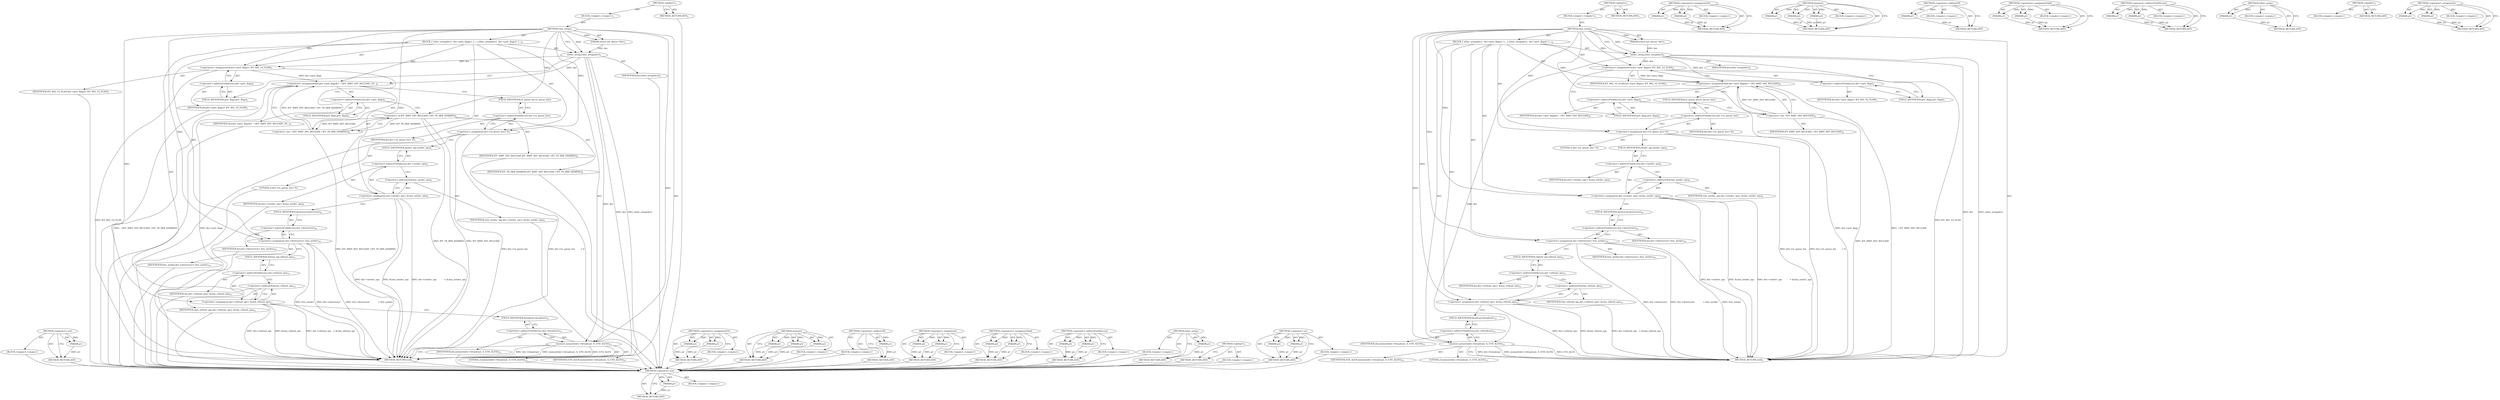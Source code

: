 digraph "&lt;operator&gt;.or" {
vulnerable_90 [label=<(METHOD,&lt;operator&gt;.not)>];
vulnerable_91 [label=<(PARAM,p1)>];
vulnerable_92 [label=<(BLOCK,&lt;empty&gt;,&lt;empty&gt;)>];
vulnerable_93 [label=<(METHOD_RETURN,ANY)>];
vulnerable_6 [label=<(METHOD,&lt;global&gt;)<SUB>1</SUB>>];
vulnerable_7 [label=<(BLOCK,&lt;empty&gt;,&lt;empty&gt;)<SUB>1</SUB>>];
vulnerable_8 [label=<(METHOD,vlan_setup)<SUB>1</SUB>>];
vulnerable_9 [label=<(PARAM,struct net_device *dev)<SUB>1</SUB>>];
vulnerable_10 [label=<(BLOCK,{
 	ether_setup(dev);
 
 	dev-&gt;priv_flags		|= I...,{
 	ether_setup(dev);
 
 	dev-&gt;priv_flags		|= I...)<SUB>2</SUB>>];
vulnerable_11 [label=<(ether_setup,ether_setup(dev))<SUB>3</SUB>>];
vulnerable_12 [label=<(IDENTIFIER,dev,ether_setup(dev))<SUB>3</SUB>>];
vulnerable_13 [label=<(&lt;operators&gt;.assignmentOr,dev-&gt;priv_flags		|= IFF_802_1Q_VLAN)<SUB>5</SUB>>];
vulnerable_14 [label=<(&lt;operator&gt;.indirectFieldAccess,dev-&gt;priv_flags)<SUB>5</SUB>>];
vulnerable_15 [label=<(IDENTIFIER,dev,dev-&gt;priv_flags		|= IFF_802_1Q_VLAN)<SUB>5</SUB>>];
vulnerable_16 [label=<(FIELD_IDENTIFIER,priv_flags,priv_flags)<SUB>5</SUB>>];
vulnerable_17 [label=<(IDENTIFIER,IFF_802_1Q_VLAN,dev-&gt;priv_flags		|= IFF_802_1Q_VLAN)<SUB>5</SUB>>];
vulnerable_18 [label=<(&lt;operators&gt;.assignmentAnd,dev-&gt;priv_flags		&amp;= ~IFF_XMIT_DST_RELEASE)<SUB>6</SUB>>];
vulnerable_19 [label=<(&lt;operator&gt;.indirectFieldAccess,dev-&gt;priv_flags)<SUB>6</SUB>>];
vulnerable_20 [label=<(IDENTIFIER,dev,dev-&gt;priv_flags		&amp;= ~IFF_XMIT_DST_RELEASE)<SUB>6</SUB>>];
vulnerable_21 [label=<(FIELD_IDENTIFIER,priv_flags,priv_flags)<SUB>6</SUB>>];
vulnerable_22 [label=<(&lt;operator&gt;.not,~IFF_XMIT_DST_RELEASE)<SUB>6</SUB>>];
vulnerable_23 [label=<(IDENTIFIER,IFF_XMIT_DST_RELEASE,~IFF_XMIT_DST_RELEASE)<SUB>6</SUB>>];
vulnerable_24 [label=<(&lt;operator&gt;.assignment,dev-&gt;tx_queue_len	= 0)<SUB>7</SUB>>];
vulnerable_25 [label=<(&lt;operator&gt;.indirectFieldAccess,dev-&gt;tx_queue_len)<SUB>7</SUB>>];
vulnerable_26 [label=<(IDENTIFIER,dev,dev-&gt;tx_queue_len	= 0)<SUB>7</SUB>>];
vulnerable_27 [label=<(FIELD_IDENTIFIER,tx_queue_len,tx_queue_len)<SUB>7</SUB>>];
vulnerable_28 [label=<(LITERAL,0,dev-&gt;tx_queue_len	= 0)<SUB>7</SUB>>];
vulnerable_29 [label=<(&lt;operator&gt;.assignment,dev-&gt;netdev_ops		= &amp;vlan_netdev_ops)<SUB>9</SUB>>];
vulnerable_30 [label=<(&lt;operator&gt;.indirectFieldAccess,dev-&gt;netdev_ops)<SUB>9</SUB>>];
vulnerable_31 [label=<(IDENTIFIER,dev,dev-&gt;netdev_ops		= &amp;vlan_netdev_ops)<SUB>9</SUB>>];
vulnerable_32 [label=<(FIELD_IDENTIFIER,netdev_ops,netdev_ops)<SUB>9</SUB>>];
vulnerable_33 [label=<(&lt;operator&gt;.addressOf,&amp;vlan_netdev_ops)<SUB>9</SUB>>];
vulnerable_34 [label=<(IDENTIFIER,vlan_netdev_ops,dev-&gt;netdev_ops		= &amp;vlan_netdev_ops)<SUB>9</SUB>>];
vulnerable_35 [label=<(&lt;operator&gt;.assignment,dev-&gt;destructor		= free_netdev)<SUB>10</SUB>>];
vulnerable_36 [label=<(&lt;operator&gt;.indirectFieldAccess,dev-&gt;destructor)<SUB>10</SUB>>];
vulnerable_37 [label=<(IDENTIFIER,dev,dev-&gt;destructor		= free_netdev)<SUB>10</SUB>>];
vulnerable_38 [label=<(FIELD_IDENTIFIER,destructor,destructor)<SUB>10</SUB>>];
vulnerable_39 [label=<(IDENTIFIER,free_netdev,dev-&gt;destructor		= free_netdev)<SUB>10</SUB>>];
vulnerable_40 [label=<(&lt;operator&gt;.assignment,dev-&gt;ethtool_ops	= &amp;vlan_ethtool_ops)<SUB>11</SUB>>];
vulnerable_41 [label=<(&lt;operator&gt;.indirectFieldAccess,dev-&gt;ethtool_ops)<SUB>11</SUB>>];
vulnerable_42 [label=<(IDENTIFIER,dev,dev-&gt;ethtool_ops	= &amp;vlan_ethtool_ops)<SUB>11</SUB>>];
vulnerable_43 [label=<(FIELD_IDENTIFIER,ethtool_ops,ethtool_ops)<SUB>11</SUB>>];
vulnerable_44 [label=<(&lt;operator&gt;.addressOf,&amp;vlan_ethtool_ops)<SUB>11</SUB>>];
vulnerable_45 [label=<(IDENTIFIER,vlan_ethtool_ops,dev-&gt;ethtool_ops	= &amp;vlan_ethtool_ops)<SUB>11</SUB>>];
vulnerable_46 [label=<(memset,memset(dev-&gt;broadcast, 0, ETH_ALEN))<SUB>13</SUB>>];
vulnerable_47 [label=<(&lt;operator&gt;.indirectFieldAccess,dev-&gt;broadcast)<SUB>13</SUB>>];
vulnerable_48 [label=<(IDENTIFIER,dev,memset(dev-&gt;broadcast, 0, ETH_ALEN))<SUB>13</SUB>>];
vulnerable_49 [label=<(FIELD_IDENTIFIER,broadcast,broadcast)<SUB>13</SUB>>];
vulnerable_50 [label=<(LITERAL,0,memset(dev-&gt;broadcast, 0, ETH_ALEN))<SUB>13</SUB>>];
vulnerable_51 [label=<(IDENTIFIER,ETH_ALEN,memset(dev-&gt;broadcast, 0, ETH_ALEN))<SUB>13</SUB>>];
vulnerable_52 [label=<(METHOD_RETURN,void)<SUB>1</SUB>>];
vulnerable_54 [label=<(METHOD_RETURN,ANY)<SUB>1</SUB>>];
vulnerable_75 [label=<(METHOD,&lt;operators&gt;.assignmentOr)>];
vulnerable_76 [label=<(PARAM,p1)>];
vulnerable_77 [label=<(PARAM,p2)>];
vulnerable_78 [label=<(BLOCK,&lt;empty&gt;,&lt;empty&gt;)>];
vulnerable_79 [label=<(METHOD_RETURN,ANY)>];
vulnerable_103 [label=<(METHOD,memset)>];
vulnerable_104 [label=<(PARAM,p1)>];
vulnerable_105 [label=<(PARAM,p2)>];
vulnerable_106 [label=<(PARAM,p3)>];
vulnerable_107 [label=<(BLOCK,&lt;empty&gt;,&lt;empty&gt;)>];
vulnerable_108 [label=<(METHOD_RETURN,ANY)>];
vulnerable_99 [label=<(METHOD,&lt;operator&gt;.addressOf)>];
vulnerable_100 [label=<(PARAM,p1)>];
vulnerable_101 [label=<(BLOCK,&lt;empty&gt;,&lt;empty&gt;)>];
vulnerable_102 [label=<(METHOD_RETURN,ANY)>];
vulnerable_85 [label=<(METHOD,&lt;operators&gt;.assignmentAnd)>];
vulnerable_86 [label=<(PARAM,p1)>];
vulnerable_87 [label=<(PARAM,p2)>];
vulnerable_88 [label=<(BLOCK,&lt;empty&gt;,&lt;empty&gt;)>];
vulnerable_89 [label=<(METHOD_RETURN,ANY)>];
vulnerable_80 [label=<(METHOD,&lt;operator&gt;.indirectFieldAccess)>];
vulnerable_81 [label=<(PARAM,p1)>];
vulnerable_82 [label=<(PARAM,p2)>];
vulnerable_83 [label=<(BLOCK,&lt;empty&gt;,&lt;empty&gt;)>];
vulnerable_84 [label=<(METHOD_RETURN,ANY)>];
vulnerable_71 [label=<(METHOD,ether_setup)>];
vulnerable_72 [label=<(PARAM,p1)>];
vulnerable_73 [label=<(BLOCK,&lt;empty&gt;,&lt;empty&gt;)>];
vulnerable_74 [label=<(METHOD_RETURN,ANY)>];
vulnerable_65 [label=<(METHOD,&lt;global&gt;)<SUB>1</SUB>>];
vulnerable_66 [label=<(BLOCK,&lt;empty&gt;,&lt;empty&gt;)>];
vulnerable_67 [label=<(METHOD_RETURN,ANY)>];
vulnerable_94 [label=<(METHOD,&lt;operator&gt;.assignment)>];
vulnerable_95 [label=<(PARAM,p1)>];
vulnerable_96 [label=<(PARAM,p2)>];
vulnerable_97 [label=<(BLOCK,&lt;empty&gt;,&lt;empty&gt;)>];
vulnerable_98 [label=<(METHOD_RETURN,ANY)>];
fixed_92 [label=<(METHOD,&lt;operator&gt;.not)>];
fixed_93 [label=<(PARAM,p1)>];
fixed_94 [label=<(BLOCK,&lt;empty&gt;,&lt;empty&gt;)>];
fixed_95 [label=<(METHOD_RETURN,ANY)>];
fixed_6 [label=<(METHOD,&lt;global&gt;)<SUB>1</SUB>>];
fixed_7 [label=<(BLOCK,&lt;empty&gt;,&lt;empty&gt;)<SUB>1</SUB>>];
fixed_8 [label=<(METHOD,vlan_setup)<SUB>1</SUB>>];
fixed_9 [label=<(PARAM,struct net_device *dev)<SUB>1</SUB>>];
fixed_10 [label=<(BLOCK,{
 	ether_setup(dev);
 
 	dev-&gt;priv_flags		|= I...,{
 	ether_setup(dev);
 
 	dev-&gt;priv_flags		|= I...)<SUB>2</SUB>>];
fixed_11 [label=<(ether_setup,ether_setup(dev))<SUB>3</SUB>>];
fixed_12 [label=<(IDENTIFIER,dev,ether_setup(dev))<SUB>3</SUB>>];
fixed_13 [label=<(&lt;operators&gt;.assignmentOr,dev-&gt;priv_flags		|= IFF_802_1Q_VLAN)<SUB>5</SUB>>];
fixed_14 [label=<(&lt;operator&gt;.indirectFieldAccess,dev-&gt;priv_flags)<SUB>5</SUB>>];
fixed_15 [label=<(IDENTIFIER,dev,dev-&gt;priv_flags		|= IFF_802_1Q_VLAN)<SUB>5</SUB>>];
fixed_16 [label=<(FIELD_IDENTIFIER,priv_flags,priv_flags)<SUB>5</SUB>>];
fixed_17 [label=<(IDENTIFIER,IFF_802_1Q_VLAN,dev-&gt;priv_flags		|= IFF_802_1Q_VLAN)<SUB>5</SUB>>];
fixed_18 [label=<(&lt;operators&gt;.assignmentAnd,dev-&gt;priv_flags		&amp;= ~(IFF_XMIT_DST_RELEASE | IF...)<SUB>6</SUB>>];
fixed_19 [label=<(&lt;operator&gt;.indirectFieldAccess,dev-&gt;priv_flags)<SUB>6</SUB>>];
fixed_20 [label=<(IDENTIFIER,dev,dev-&gt;priv_flags		&amp;= ~(IFF_XMIT_DST_RELEASE | IF...)<SUB>6</SUB>>];
fixed_21 [label=<(FIELD_IDENTIFIER,priv_flags,priv_flags)<SUB>6</SUB>>];
fixed_22 [label=<(&lt;operator&gt;.not,~(IFF_XMIT_DST_RELEASE | IFF_TX_SKB_SHARING))<SUB>6</SUB>>];
fixed_23 [label=<(&lt;operator&gt;.or,IFF_XMIT_DST_RELEASE | IFF_TX_SKB_SHARING)<SUB>6</SUB>>];
fixed_24 [label=<(IDENTIFIER,IFF_XMIT_DST_RELEASE,IFF_XMIT_DST_RELEASE | IFF_TX_SKB_SHARING)<SUB>6</SUB>>];
fixed_25 [label=<(IDENTIFIER,IFF_TX_SKB_SHARING,IFF_XMIT_DST_RELEASE | IFF_TX_SKB_SHARING)<SUB>6</SUB>>];
fixed_26 [label=<(&lt;operator&gt;.assignment,dev-&gt;tx_queue_len	= 0)<SUB>7</SUB>>];
fixed_27 [label=<(&lt;operator&gt;.indirectFieldAccess,dev-&gt;tx_queue_len)<SUB>7</SUB>>];
fixed_28 [label=<(IDENTIFIER,dev,dev-&gt;tx_queue_len	= 0)<SUB>7</SUB>>];
fixed_29 [label=<(FIELD_IDENTIFIER,tx_queue_len,tx_queue_len)<SUB>7</SUB>>];
fixed_30 [label=<(LITERAL,0,dev-&gt;tx_queue_len	= 0)<SUB>7</SUB>>];
fixed_31 [label=<(&lt;operator&gt;.assignment,dev-&gt;netdev_ops		= &amp;vlan_netdev_ops)<SUB>9</SUB>>];
fixed_32 [label=<(&lt;operator&gt;.indirectFieldAccess,dev-&gt;netdev_ops)<SUB>9</SUB>>];
fixed_33 [label=<(IDENTIFIER,dev,dev-&gt;netdev_ops		= &amp;vlan_netdev_ops)<SUB>9</SUB>>];
fixed_34 [label=<(FIELD_IDENTIFIER,netdev_ops,netdev_ops)<SUB>9</SUB>>];
fixed_35 [label=<(&lt;operator&gt;.addressOf,&amp;vlan_netdev_ops)<SUB>9</SUB>>];
fixed_36 [label=<(IDENTIFIER,vlan_netdev_ops,dev-&gt;netdev_ops		= &amp;vlan_netdev_ops)<SUB>9</SUB>>];
fixed_37 [label=<(&lt;operator&gt;.assignment,dev-&gt;destructor		= free_netdev)<SUB>10</SUB>>];
fixed_38 [label=<(&lt;operator&gt;.indirectFieldAccess,dev-&gt;destructor)<SUB>10</SUB>>];
fixed_39 [label=<(IDENTIFIER,dev,dev-&gt;destructor		= free_netdev)<SUB>10</SUB>>];
fixed_40 [label=<(FIELD_IDENTIFIER,destructor,destructor)<SUB>10</SUB>>];
fixed_41 [label=<(IDENTIFIER,free_netdev,dev-&gt;destructor		= free_netdev)<SUB>10</SUB>>];
fixed_42 [label=<(&lt;operator&gt;.assignment,dev-&gt;ethtool_ops	= &amp;vlan_ethtool_ops)<SUB>11</SUB>>];
fixed_43 [label=<(&lt;operator&gt;.indirectFieldAccess,dev-&gt;ethtool_ops)<SUB>11</SUB>>];
fixed_44 [label=<(IDENTIFIER,dev,dev-&gt;ethtool_ops	= &amp;vlan_ethtool_ops)<SUB>11</SUB>>];
fixed_45 [label=<(FIELD_IDENTIFIER,ethtool_ops,ethtool_ops)<SUB>11</SUB>>];
fixed_46 [label=<(&lt;operator&gt;.addressOf,&amp;vlan_ethtool_ops)<SUB>11</SUB>>];
fixed_47 [label=<(IDENTIFIER,vlan_ethtool_ops,dev-&gt;ethtool_ops	= &amp;vlan_ethtool_ops)<SUB>11</SUB>>];
fixed_48 [label=<(memset,memset(dev-&gt;broadcast, 0, ETH_ALEN))<SUB>13</SUB>>];
fixed_49 [label=<(&lt;operator&gt;.indirectFieldAccess,dev-&gt;broadcast)<SUB>13</SUB>>];
fixed_50 [label=<(IDENTIFIER,dev,memset(dev-&gt;broadcast, 0, ETH_ALEN))<SUB>13</SUB>>];
fixed_51 [label=<(FIELD_IDENTIFIER,broadcast,broadcast)<SUB>13</SUB>>];
fixed_52 [label=<(LITERAL,0,memset(dev-&gt;broadcast, 0, ETH_ALEN))<SUB>13</SUB>>];
fixed_53 [label=<(IDENTIFIER,ETH_ALEN,memset(dev-&gt;broadcast, 0, ETH_ALEN))<SUB>13</SUB>>];
fixed_54 [label=<(METHOD_RETURN,void)<SUB>1</SUB>>];
fixed_56 [label=<(METHOD_RETURN,ANY)<SUB>1</SUB>>];
fixed_77 [label=<(METHOD,&lt;operators&gt;.assignmentOr)>];
fixed_78 [label=<(PARAM,p1)>];
fixed_79 [label=<(PARAM,p2)>];
fixed_80 [label=<(BLOCK,&lt;empty&gt;,&lt;empty&gt;)>];
fixed_81 [label=<(METHOD_RETURN,ANY)>];
fixed_110 [label=<(METHOD,memset)>];
fixed_111 [label=<(PARAM,p1)>];
fixed_112 [label=<(PARAM,p2)>];
fixed_113 [label=<(PARAM,p3)>];
fixed_114 [label=<(BLOCK,&lt;empty&gt;,&lt;empty&gt;)>];
fixed_115 [label=<(METHOD_RETURN,ANY)>];
fixed_106 [label=<(METHOD,&lt;operator&gt;.addressOf)>];
fixed_107 [label=<(PARAM,p1)>];
fixed_108 [label=<(BLOCK,&lt;empty&gt;,&lt;empty&gt;)>];
fixed_109 [label=<(METHOD_RETURN,ANY)>];
fixed_101 [label=<(METHOD,&lt;operator&gt;.assignment)>];
fixed_102 [label=<(PARAM,p1)>];
fixed_103 [label=<(PARAM,p2)>];
fixed_104 [label=<(BLOCK,&lt;empty&gt;,&lt;empty&gt;)>];
fixed_105 [label=<(METHOD_RETURN,ANY)>];
fixed_87 [label=<(METHOD,&lt;operators&gt;.assignmentAnd)>];
fixed_88 [label=<(PARAM,p1)>];
fixed_89 [label=<(PARAM,p2)>];
fixed_90 [label=<(BLOCK,&lt;empty&gt;,&lt;empty&gt;)>];
fixed_91 [label=<(METHOD_RETURN,ANY)>];
fixed_82 [label=<(METHOD,&lt;operator&gt;.indirectFieldAccess)>];
fixed_83 [label=<(PARAM,p1)>];
fixed_84 [label=<(PARAM,p2)>];
fixed_85 [label=<(BLOCK,&lt;empty&gt;,&lt;empty&gt;)>];
fixed_86 [label=<(METHOD_RETURN,ANY)>];
fixed_73 [label=<(METHOD,ether_setup)>];
fixed_74 [label=<(PARAM,p1)>];
fixed_75 [label=<(BLOCK,&lt;empty&gt;,&lt;empty&gt;)>];
fixed_76 [label=<(METHOD_RETURN,ANY)>];
fixed_67 [label=<(METHOD,&lt;global&gt;)<SUB>1</SUB>>];
fixed_68 [label=<(BLOCK,&lt;empty&gt;,&lt;empty&gt;)>];
fixed_69 [label=<(METHOD_RETURN,ANY)>];
fixed_96 [label=<(METHOD,&lt;operator&gt;.or)>];
fixed_97 [label=<(PARAM,p1)>];
fixed_98 [label=<(PARAM,p2)>];
fixed_99 [label=<(BLOCK,&lt;empty&gt;,&lt;empty&gt;)>];
fixed_100 [label=<(METHOD_RETURN,ANY)>];
vulnerable_90 -> vulnerable_91  [key=0, label="AST: "];
vulnerable_90 -> vulnerable_91  [key=1, label="DDG: "];
vulnerable_90 -> vulnerable_92  [key=0, label="AST: "];
vulnerable_90 -> vulnerable_93  [key=0, label="AST: "];
vulnerable_90 -> vulnerable_93  [key=1, label="CFG: "];
vulnerable_91 -> vulnerable_93  [key=0, label="DDG: p1"];
vulnerable_6 -> vulnerable_7  [key=0, label="AST: "];
vulnerable_6 -> vulnerable_54  [key=0, label="AST: "];
vulnerable_6 -> vulnerable_54  [key=1, label="CFG: "];
vulnerable_7 -> vulnerable_8  [key=0, label="AST: "];
vulnerable_8 -> vulnerable_9  [key=0, label="AST: "];
vulnerable_8 -> vulnerable_9  [key=1, label="DDG: "];
vulnerable_8 -> vulnerable_10  [key=0, label="AST: "];
vulnerable_8 -> vulnerable_52  [key=0, label="AST: "];
vulnerable_8 -> vulnerable_11  [key=0, label="CFG: "];
vulnerable_8 -> vulnerable_11  [key=1, label="DDG: "];
vulnerable_8 -> vulnerable_13  [key=0, label="DDG: "];
vulnerable_8 -> vulnerable_24  [key=0, label="DDG: "];
vulnerable_8 -> vulnerable_29  [key=0, label="DDG: "];
vulnerable_8 -> vulnerable_35  [key=0, label="DDG: "];
vulnerable_8 -> vulnerable_40  [key=0, label="DDG: "];
vulnerable_8 -> vulnerable_46  [key=0, label="DDG: "];
vulnerable_8 -> vulnerable_22  [key=0, label="DDG: "];
vulnerable_9 -> vulnerable_11  [key=0, label="DDG: dev"];
vulnerable_10 -> vulnerable_11  [key=0, label="AST: "];
vulnerable_10 -> vulnerable_13  [key=0, label="AST: "];
vulnerable_10 -> vulnerable_18  [key=0, label="AST: "];
vulnerable_10 -> vulnerable_24  [key=0, label="AST: "];
vulnerable_10 -> vulnerable_29  [key=0, label="AST: "];
vulnerable_10 -> vulnerable_35  [key=0, label="AST: "];
vulnerable_10 -> vulnerable_40  [key=0, label="AST: "];
vulnerable_10 -> vulnerable_46  [key=0, label="AST: "];
vulnerable_11 -> vulnerable_12  [key=0, label="AST: "];
vulnerable_11 -> vulnerable_16  [key=0, label="CFG: "];
vulnerable_11 -> vulnerable_52  [key=0, label="DDG: dev"];
vulnerable_11 -> vulnerable_52  [key=1, label="DDG: ether_setup(dev)"];
vulnerable_11 -> vulnerable_13  [key=0, label="DDG: dev"];
vulnerable_11 -> vulnerable_18  [key=0, label="DDG: dev"];
vulnerable_11 -> vulnerable_46  [key=0, label="DDG: dev"];
vulnerable_13 -> vulnerable_14  [key=0, label="AST: "];
vulnerable_13 -> vulnerable_17  [key=0, label="AST: "];
vulnerable_13 -> vulnerable_21  [key=0, label="CFG: "];
vulnerable_13 -> vulnerable_52  [key=0, label="DDG: IFF_802_1Q_VLAN"];
vulnerable_13 -> vulnerable_18  [key=0, label="DDG: dev-&gt;priv_flags"];
vulnerable_14 -> vulnerable_15  [key=0, label="AST: "];
vulnerable_14 -> vulnerable_16  [key=0, label="AST: "];
vulnerable_14 -> vulnerable_13  [key=0, label="CFG: "];
vulnerable_16 -> vulnerable_14  [key=0, label="CFG: "];
vulnerable_18 -> vulnerable_19  [key=0, label="AST: "];
vulnerable_18 -> vulnerable_22  [key=0, label="AST: "];
vulnerable_18 -> vulnerable_27  [key=0, label="CFG: "];
vulnerable_18 -> vulnerable_52  [key=0, label="DDG: dev-&gt;priv_flags"];
vulnerable_18 -> vulnerable_52  [key=1, label="DDG: ~IFF_XMIT_DST_RELEASE"];
vulnerable_19 -> vulnerable_20  [key=0, label="AST: "];
vulnerable_19 -> vulnerable_21  [key=0, label="AST: "];
vulnerable_19 -> vulnerable_22  [key=0, label="CFG: "];
vulnerable_21 -> vulnerable_19  [key=0, label="CFG: "];
vulnerable_22 -> vulnerable_23  [key=0, label="AST: "];
vulnerable_22 -> vulnerable_18  [key=0, label="CFG: "];
vulnerable_22 -> vulnerable_18  [key=1, label="DDG: IFF_XMIT_DST_RELEASE"];
vulnerable_22 -> vulnerable_52  [key=0, label="DDG: IFF_XMIT_DST_RELEASE"];
vulnerable_24 -> vulnerable_25  [key=0, label="AST: "];
vulnerable_24 -> vulnerable_28  [key=0, label="AST: "];
vulnerable_24 -> vulnerable_32  [key=0, label="CFG: "];
vulnerable_24 -> vulnerable_52  [key=0, label="DDG: dev-&gt;tx_queue_len"];
vulnerable_24 -> vulnerable_52  [key=1, label="DDG: dev-&gt;tx_queue_len	= 0"];
vulnerable_25 -> vulnerable_26  [key=0, label="AST: "];
vulnerable_25 -> vulnerable_27  [key=0, label="AST: "];
vulnerable_25 -> vulnerable_24  [key=0, label="CFG: "];
vulnerable_27 -> vulnerable_25  [key=0, label="CFG: "];
vulnerable_29 -> vulnerable_30  [key=0, label="AST: "];
vulnerable_29 -> vulnerable_33  [key=0, label="AST: "];
vulnerable_29 -> vulnerable_38  [key=0, label="CFG: "];
vulnerable_29 -> vulnerable_52  [key=0, label="DDG: dev-&gt;netdev_ops"];
vulnerable_29 -> vulnerable_52  [key=1, label="DDG: &amp;vlan_netdev_ops"];
vulnerable_29 -> vulnerable_52  [key=2, label="DDG: dev-&gt;netdev_ops		= &amp;vlan_netdev_ops"];
vulnerable_30 -> vulnerable_31  [key=0, label="AST: "];
vulnerable_30 -> vulnerable_32  [key=0, label="AST: "];
vulnerable_30 -> vulnerable_33  [key=0, label="CFG: "];
vulnerable_32 -> vulnerable_30  [key=0, label="CFG: "];
vulnerable_33 -> vulnerable_34  [key=0, label="AST: "];
vulnerable_33 -> vulnerable_29  [key=0, label="CFG: "];
vulnerable_35 -> vulnerable_36  [key=0, label="AST: "];
vulnerable_35 -> vulnerable_39  [key=0, label="AST: "];
vulnerable_35 -> vulnerable_43  [key=0, label="CFG: "];
vulnerable_35 -> vulnerable_52  [key=0, label="DDG: dev-&gt;destructor"];
vulnerable_35 -> vulnerable_52  [key=1, label="DDG: dev-&gt;destructor		= free_netdev"];
vulnerable_35 -> vulnerable_52  [key=2, label="DDG: free_netdev"];
vulnerable_36 -> vulnerable_37  [key=0, label="AST: "];
vulnerable_36 -> vulnerable_38  [key=0, label="AST: "];
vulnerable_36 -> vulnerable_35  [key=0, label="CFG: "];
vulnerable_38 -> vulnerable_36  [key=0, label="CFG: "];
vulnerable_40 -> vulnerable_41  [key=0, label="AST: "];
vulnerable_40 -> vulnerable_44  [key=0, label="AST: "];
vulnerable_40 -> vulnerable_49  [key=0, label="CFG: "];
vulnerable_40 -> vulnerable_52  [key=0, label="DDG: dev-&gt;ethtool_ops"];
vulnerable_40 -> vulnerable_52  [key=1, label="DDG: &amp;vlan_ethtool_ops"];
vulnerable_40 -> vulnerable_52  [key=2, label="DDG: dev-&gt;ethtool_ops	= &amp;vlan_ethtool_ops"];
vulnerable_41 -> vulnerable_42  [key=0, label="AST: "];
vulnerable_41 -> vulnerable_43  [key=0, label="AST: "];
vulnerable_41 -> vulnerable_44  [key=0, label="CFG: "];
vulnerable_43 -> vulnerable_41  [key=0, label="CFG: "];
vulnerable_44 -> vulnerable_45  [key=0, label="AST: "];
vulnerable_44 -> vulnerable_40  [key=0, label="CFG: "];
vulnerable_46 -> vulnerable_47  [key=0, label="AST: "];
vulnerable_46 -> vulnerable_50  [key=0, label="AST: "];
vulnerable_46 -> vulnerable_51  [key=0, label="AST: "];
vulnerable_46 -> vulnerable_52  [key=0, label="CFG: "];
vulnerable_46 -> vulnerable_52  [key=1, label="DDG: dev-&gt;broadcast"];
vulnerable_46 -> vulnerable_52  [key=2, label="DDG: memset(dev-&gt;broadcast, 0, ETH_ALEN)"];
vulnerable_46 -> vulnerable_52  [key=3, label="DDG: ETH_ALEN"];
vulnerable_47 -> vulnerable_48  [key=0, label="AST: "];
vulnerable_47 -> vulnerable_49  [key=0, label="AST: "];
vulnerable_47 -> vulnerable_46  [key=0, label="CFG: "];
vulnerable_49 -> vulnerable_47  [key=0, label="CFG: "];
vulnerable_75 -> vulnerable_76  [key=0, label="AST: "];
vulnerable_75 -> vulnerable_76  [key=1, label="DDG: "];
vulnerable_75 -> vulnerable_78  [key=0, label="AST: "];
vulnerable_75 -> vulnerable_77  [key=0, label="AST: "];
vulnerable_75 -> vulnerable_77  [key=1, label="DDG: "];
vulnerable_75 -> vulnerable_79  [key=0, label="AST: "];
vulnerable_75 -> vulnerable_79  [key=1, label="CFG: "];
vulnerable_76 -> vulnerable_79  [key=0, label="DDG: p1"];
vulnerable_77 -> vulnerable_79  [key=0, label="DDG: p2"];
vulnerable_103 -> vulnerable_104  [key=0, label="AST: "];
vulnerable_103 -> vulnerable_104  [key=1, label="DDG: "];
vulnerable_103 -> vulnerable_107  [key=0, label="AST: "];
vulnerable_103 -> vulnerable_105  [key=0, label="AST: "];
vulnerable_103 -> vulnerable_105  [key=1, label="DDG: "];
vulnerable_103 -> vulnerable_108  [key=0, label="AST: "];
vulnerable_103 -> vulnerable_108  [key=1, label="CFG: "];
vulnerable_103 -> vulnerable_106  [key=0, label="AST: "];
vulnerable_103 -> vulnerable_106  [key=1, label="DDG: "];
vulnerable_104 -> vulnerable_108  [key=0, label="DDG: p1"];
vulnerable_105 -> vulnerable_108  [key=0, label="DDG: p2"];
vulnerable_106 -> vulnerable_108  [key=0, label="DDG: p3"];
vulnerable_99 -> vulnerable_100  [key=0, label="AST: "];
vulnerable_99 -> vulnerable_100  [key=1, label="DDG: "];
vulnerable_99 -> vulnerable_101  [key=0, label="AST: "];
vulnerable_99 -> vulnerable_102  [key=0, label="AST: "];
vulnerable_99 -> vulnerable_102  [key=1, label="CFG: "];
vulnerable_100 -> vulnerable_102  [key=0, label="DDG: p1"];
vulnerable_85 -> vulnerable_86  [key=0, label="AST: "];
vulnerable_85 -> vulnerable_86  [key=1, label="DDG: "];
vulnerable_85 -> vulnerable_88  [key=0, label="AST: "];
vulnerable_85 -> vulnerable_87  [key=0, label="AST: "];
vulnerable_85 -> vulnerable_87  [key=1, label="DDG: "];
vulnerable_85 -> vulnerable_89  [key=0, label="AST: "];
vulnerable_85 -> vulnerable_89  [key=1, label="CFG: "];
vulnerable_86 -> vulnerable_89  [key=0, label="DDG: p1"];
vulnerable_87 -> vulnerable_89  [key=0, label="DDG: p2"];
vulnerable_80 -> vulnerable_81  [key=0, label="AST: "];
vulnerable_80 -> vulnerable_81  [key=1, label="DDG: "];
vulnerable_80 -> vulnerable_83  [key=0, label="AST: "];
vulnerable_80 -> vulnerable_82  [key=0, label="AST: "];
vulnerable_80 -> vulnerable_82  [key=1, label="DDG: "];
vulnerable_80 -> vulnerable_84  [key=0, label="AST: "];
vulnerable_80 -> vulnerable_84  [key=1, label="CFG: "];
vulnerable_81 -> vulnerable_84  [key=0, label="DDG: p1"];
vulnerable_82 -> vulnerable_84  [key=0, label="DDG: p2"];
vulnerable_71 -> vulnerable_72  [key=0, label="AST: "];
vulnerable_71 -> vulnerable_72  [key=1, label="DDG: "];
vulnerable_71 -> vulnerable_73  [key=0, label="AST: "];
vulnerable_71 -> vulnerable_74  [key=0, label="AST: "];
vulnerable_71 -> vulnerable_74  [key=1, label="CFG: "];
vulnerable_72 -> vulnerable_74  [key=0, label="DDG: p1"];
vulnerable_65 -> vulnerable_66  [key=0, label="AST: "];
vulnerable_65 -> vulnerable_67  [key=0, label="AST: "];
vulnerable_65 -> vulnerable_67  [key=1, label="CFG: "];
vulnerable_94 -> vulnerable_95  [key=0, label="AST: "];
vulnerable_94 -> vulnerable_95  [key=1, label="DDG: "];
vulnerable_94 -> vulnerable_97  [key=0, label="AST: "];
vulnerable_94 -> vulnerable_96  [key=0, label="AST: "];
vulnerable_94 -> vulnerable_96  [key=1, label="DDG: "];
vulnerable_94 -> vulnerable_98  [key=0, label="AST: "];
vulnerable_94 -> vulnerable_98  [key=1, label="CFG: "];
vulnerable_95 -> vulnerable_98  [key=0, label="DDG: p1"];
vulnerable_96 -> vulnerable_98  [key=0, label="DDG: p2"];
fixed_92 -> fixed_93  [key=0, label="AST: "];
fixed_92 -> fixed_93  [key=1, label="DDG: "];
fixed_92 -> fixed_94  [key=0, label="AST: "];
fixed_92 -> fixed_95  [key=0, label="AST: "];
fixed_92 -> fixed_95  [key=1, label="CFG: "];
fixed_93 -> fixed_95  [key=0, label="DDG: p1"];
fixed_94 -> vulnerable_90  [key=0];
fixed_95 -> vulnerable_90  [key=0];
fixed_6 -> fixed_7  [key=0, label="AST: "];
fixed_6 -> fixed_56  [key=0, label="AST: "];
fixed_6 -> fixed_56  [key=1, label="CFG: "];
fixed_7 -> fixed_8  [key=0, label="AST: "];
fixed_8 -> fixed_9  [key=0, label="AST: "];
fixed_8 -> fixed_9  [key=1, label="DDG: "];
fixed_8 -> fixed_10  [key=0, label="AST: "];
fixed_8 -> fixed_54  [key=0, label="AST: "];
fixed_8 -> fixed_11  [key=0, label="CFG: "];
fixed_8 -> fixed_11  [key=1, label="DDG: "];
fixed_8 -> fixed_13  [key=0, label="DDG: "];
fixed_8 -> fixed_26  [key=0, label="DDG: "];
fixed_8 -> fixed_31  [key=0, label="DDG: "];
fixed_8 -> fixed_37  [key=0, label="DDG: "];
fixed_8 -> fixed_42  [key=0, label="DDG: "];
fixed_8 -> fixed_48  [key=0, label="DDG: "];
fixed_8 -> fixed_23  [key=0, label="DDG: "];
fixed_9 -> fixed_11  [key=0, label="DDG: dev"];
fixed_10 -> fixed_11  [key=0, label="AST: "];
fixed_10 -> fixed_13  [key=0, label="AST: "];
fixed_10 -> fixed_18  [key=0, label="AST: "];
fixed_10 -> fixed_26  [key=0, label="AST: "];
fixed_10 -> fixed_31  [key=0, label="AST: "];
fixed_10 -> fixed_37  [key=0, label="AST: "];
fixed_10 -> fixed_42  [key=0, label="AST: "];
fixed_10 -> fixed_48  [key=0, label="AST: "];
fixed_11 -> fixed_12  [key=0, label="AST: "];
fixed_11 -> fixed_16  [key=0, label="CFG: "];
fixed_11 -> fixed_54  [key=0, label="DDG: dev"];
fixed_11 -> fixed_54  [key=1, label="DDG: ether_setup(dev)"];
fixed_11 -> fixed_13  [key=0, label="DDG: dev"];
fixed_11 -> fixed_18  [key=0, label="DDG: dev"];
fixed_11 -> fixed_48  [key=0, label="DDG: dev"];
fixed_12 -> vulnerable_90  [key=0];
fixed_13 -> fixed_14  [key=0, label="AST: "];
fixed_13 -> fixed_17  [key=0, label="AST: "];
fixed_13 -> fixed_21  [key=0, label="CFG: "];
fixed_13 -> fixed_54  [key=0, label="DDG: IFF_802_1Q_VLAN"];
fixed_13 -> fixed_18  [key=0, label="DDG: dev-&gt;priv_flags"];
fixed_14 -> fixed_15  [key=0, label="AST: "];
fixed_14 -> fixed_16  [key=0, label="AST: "];
fixed_14 -> fixed_13  [key=0, label="CFG: "];
fixed_15 -> vulnerable_90  [key=0];
fixed_16 -> fixed_14  [key=0, label="CFG: "];
fixed_17 -> vulnerable_90  [key=0];
fixed_18 -> fixed_19  [key=0, label="AST: "];
fixed_18 -> fixed_22  [key=0, label="AST: "];
fixed_18 -> fixed_29  [key=0, label="CFG: "];
fixed_18 -> fixed_54  [key=0, label="DDG: dev-&gt;priv_flags"];
fixed_18 -> fixed_54  [key=1, label="DDG: ~(IFF_XMIT_DST_RELEASE | IFF_TX_SKB_SHARING)"];
fixed_19 -> fixed_20  [key=0, label="AST: "];
fixed_19 -> fixed_21  [key=0, label="AST: "];
fixed_19 -> fixed_23  [key=0, label="CFG: "];
fixed_20 -> vulnerable_90  [key=0];
fixed_21 -> fixed_19  [key=0, label="CFG: "];
fixed_22 -> fixed_23  [key=0, label="AST: "];
fixed_22 -> fixed_18  [key=0, label="CFG: "];
fixed_22 -> fixed_18  [key=1, label="DDG: IFF_XMIT_DST_RELEASE | IFF_TX_SKB_SHARING"];
fixed_22 -> fixed_54  [key=0, label="DDG: IFF_XMIT_DST_RELEASE | IFF_TX_SKB_SHARING"];
fixed_23 -> fixed_24  [key=0, label="AST: "];
fixed_23 -> fixed_25  [key=0, label="AST: "];
fixed_23 -> fixed_22  [key=0, label="CFG: "];
fixed_23 -> fixed_22  [key=1, label="DDG: IFF_XMIT_DST_RELEASE"];
fixed_23 -> fixed_22  [key=2, label="DDG: IFF_TX_SKB_SHARING"];
fixed_23 -> fixed_54  [key=0, label="DDG: IFF_TX_SKB_SHARING"];
fixed_23 -> fixed_54  [key=1, label="DDG: IFF_XMIT_DST_RELEASE"];
fixed_24 -> vulnerable_90  [key=0];
fixed_25 -> vulnerable_90  [key=0];
fixed_26 -> fixed_27  [key=0, label="AST: "];
fixed_26 -> fixed_30  [key=0, label="AST: "];
fixed_26 -> fixed_34  [key=0, label="CFG: "];
fixed_26 -> fixed_54  [key=0, label="DDG: dev-&gt;tx_queue_len"];
fixed_26 -> fixed_54  [key=1, label="DDG: dev-&gt;tx_queue_len	= 0"];
fixed_27 -> fixed_28  [key=0, label="AST: "];
fixed_27 -> fixed_29  [key=0, label="AST: "];
fixed_27 -> fixed_26  [key=0, label="CFG: "];
fixed_28 -> vulnerable_90  [key=0];
fixed_29 -> fixed_27  [key=0, label="CFG: "];
fixed_30 -> vulnerable_90  [key=0];
fixed_31 -> fixed_32  [key=0, label="AST: "];
fixed_31 -> fixed_35  [key=0, label="AST: "];
fixed_31 -> fixed_40  [key=0, label="CFG: "];
fixed_31 -> fixed_54  [key=0, label="DDG: dev-&gt;netdev_ops"];
fixed_31 -> fixed_54  [key=1, label="DDG: &amp;vlan_netdev_ops"];
fixed_31 -> fixed_54  [key=2, label="DDG: dev-&gt;netdev_ops		= &amp;vlan_netdev_ops"];
fixed_32 -> fixed_33  [key=0, label="AST: "];
fixed_32 -> fixed_34  [key=0, label="AST: "];
fixed_32 -> fixed_35  [key=0, label="CFG: "];
fixed_33 -> vulnerable_90  [key=0];
fixed_34 -> fixed_32  [key=0, label="CFG: "];
fixed_35 -> fixed_36  [key=0, label="AST: "];
fixed_35 -> fixed_31  [key=0, label="CFG: "];
fixed_36 -> vulnerable_90  [key=0];
fixed_37 -> fixed_38  [key=0, label="AST: "];
fixed_37 -> fixed_41  [key=0, label="AST: "];
fixed_37 -> fixed_45  [key=0, label="CFG: "];
fixed_37 -> fixed_54  [key=0, label="DDG: dev-&gt;destructor"];
fixed_37 -> fixed_54  [key=1, label="DDG: dev-&gt;destructor		= free_netdev"];
fixed_37 -> fixed_54  [key=2, label="DDG: free_netdev"];
fixed_38 -> fixed_39  [key=0, label="AST: "];
fixed_38 -> fixed_40  [key=0, label="AST: "];
fixed_38 -> fixed_37  [key=0, label="CFG: "];
fixed_39 -> vulnerable_90  [key=0];
fixed_40 -> fixed_38  [key=0, label="CFG: "];
fixed_41 -> vulnerable_90  [key=0];
fixed_42 -> fixed_43  [key=0, label="AST: "];
fixed_42 -> fixed_46  [key=0, label="AST: "];
fixed_42 -> fixed_51  [key=0, label="CFG: "];
fixed_42 -> fixed_54  [key=0, label="DDG: dev-&gt;ethtool_ops"];
fixed_42 -> fixed_54  [key=1, label="DDG: &amp;vlan_ethtool_ops"];
fixed_42 -> fixed_54  [key=2, label="DDG: dev-&gt;ethtool_ops	= &amp;vlan_ethtool_ops"];
fixed_43 -> fixed_44  [key=0, label="AST: "];
fixed_43 -> fixed_45  [key=0, label="AST: "];
fixed_43 -> fixed_46  [key=0, label="CFG: "];
fixed_44 -> vulnerable_90  [key=0];
fixed_45 -> fixed_43  [key=0, label="CFG: "];
fixed_46 -> fixed_47  [key=0, label="AST: "];
fixed_46 -> fixed_42  [key=0, label="CFG: "];
fixed_47 -> vulnerable_90  [key=0];
fixed_48 -> fixed_49  [key=0, label="AST: "];
fixed_48 -> fixed_52  [key=0, label="AST: "];
fixed_48 -> fixed_53  [key=0, label="AST: "];
fixed_48 -> fixed_54  [key=0, label="CFG: "];
fixed_48 -> fixed_54  [key=1, label="DDG: dev-&gt;broadcast"];
fixed_48 -> fixed_54  [key=2, label="DDG: memset(dev-&gt;broadcast, 0, ETH_ALEN)"];
fixed_48 -> fixed_54  [key=3, label="DDG: ETH_ALEN"];
fixed_49 -> fixed_50  [key=0, label="AST: "];
fixed_49 -> fixed_51  [key=0, label="AST: "];
fixed_49 -> fixed_48  [key=0, label="CFG: "];
fixed_50 -> vulnerable_90  [key=0];
fixed_51 -> fixed_49  [key=0, label="CFG: "];
fixed_52 -> vulnerable_90  [key=0];
fixed_53 -> vulnerable_90  [key=0];
fixed_54 -> vulnerable_90  [key=0];
fixed_56 -> vulnerable_90  [key=0];
fixed_77 -> fixed_78  [key=0, label="AST: "];
fixed_77 -> fixed_78  [key=1, label="DDG: "];
fixed_77 -> fixed_80  [key=0, label="AST: "];
fixed_77 -> fixed_79  [key=0, label="AST: "];
fixed_77 -> fixed_79  [key=1, label="DDG: "];
fixed_77 -> fixed_81  [key=0, label="AST: "];
fixed_77 -> fixed_81  [key=1, label="CFG: "];
fixed_78 -> fixed_81  [key=0, label="DDG: p1"];
fixed_79 -> fixed_81  [key=0, label="DDG: p2"];
fixed_80 -> vulnerable_90  [key=0];
fixed_81 -> vulnerable_90  [key=0];
fixed_110 -> fixed_111  [key=0, label="AST: "];
fixed_110 -> fixed_111  [key=1, label="DDG: "];
fixed_110 -> fixed_114  [key=0, label="AST: "];
fixed_110 -> fixed_112  [key=0, label="AST: "];
fixed_110 -> fixed_112  [key=1, label="DDG: "];
fixed_110 -> fixed_115  [key=0, label="AST: "];
fixed_110 -> fixed_115  [key=1, label="CFG: "];
fixed_110 -> fixed_113  [key=0, label="AST: "];
fixed_110 -> fixed_113  [key=1, label="DDG: "];
fixed_111 -> fixed_115  [key=0, label="DDG: p1"];
fixed_112 -> fixed_115  [key=0, label="DDG: p2"];
fixed_113 -> fixed_115  [key=0, label="DDG: p3"];
fixed_114 -> vulnerable_90  [key=0];
fixed_115 -> vulnerable_90  [key=0];
fixed_106 -> fixed_107  [key=0, label="AST: "];
fixed_106 -> fixed_107  [key=1, label="DDG: "];
fixed_106 -> fixed_108  [key=0, label="AST: "];
fixed_106 -> fixed_109  [key=0, label="AST: "];
fixed_106 -> fixed_109  [key=1, label="CFG: "];
fixed_107 -> fixed_109  [key=0, label="DDG: p1"];
fixed_108 -> vulnerable_90  [key=0];
fixed_109 -> vulnerable_90  [key=0];
fixed_101 -> fixed_102  [key=0, label="AST: "];
fixed_101 -> fixed_102  [key=1, label="DDG: "];
fixed_101 -> fixed_104  [key=0, label="AST: "];
fixed_101 -> fixed_103  [key=0, label="AST: "];
fixed_101 -> fixed_103  [key=1, label="DDG: "];
fixed_101 -> fixed_105  [key=0, label="AST: "];
fixed_101 -> fixed_105  [key=1, label="CFG: "];
fixed_102 -> fixed_105  [key=0, label="DDG: p1"];
fixed_103 -> fixed_105  [key=0, label="DDG: p2"];
fixed_104 -> vulnerable_90  [key=0];
fixed_105 -> vulnerable_90  [key=0];
fixed_87 -> fixed_88  [key=0, label="AST: "];
fixed_87 -> fixed_88  [key=1, label="DDG: "];
fixed_87 -> fixed_90  [key=0, label="AST: "];
fixed_87 -> fixed_89  [key=0, label="AST: "];
fixed_87 -> fixed_89  [key=1, label="DDG: "];
fixed_87 -> fixed_91  [key=0, label="AST: "];
fixed_87 -> fixed_91  [key=1, label="CFG: "];
fixed_88 -> fixed_91  [key=0, label="DDG: p1"];
fixed_89 -> fixed_91  [key=0, label="DDG: p2"];
fixed_90 -> vulnerable_90  [key=0];
fixed_91 -> vulnerable_90  [key=0];
fixed_82 -> fixed_83  [key=0, label="AST: "];
fixed_82 -> fixed_83  [key=1, label="DDG: "];
fixed_82 -> fixed_85  [key=0, label="AST: "];
fixed_82 -> fixed_84  [key=0, label="AST: "];
fixed_82 -> fixed_84  [key=1, label="DDG: "];
fixed_82 -> fixed_86  [key=0, label="AST: "];
fixed_82 -> fixed_86  [key=1, label="CFG: "];
fixed_83 -> fixed_86  [key=0, label="DDG: p1"];
fixed_84 -> fixed_86  [key=0, label="DDG: p2"];
fixed_85 -> vulnerable_90  [key=0];
fixed_86 -> vulnerable_90  [key=0];
fixed_73 -> fixed_74  [key=0, label="AST: "];
fixed_73 -> fixed_74  [key=1, label="DDG: "];
fixed_73 -> fixed_75  [key=0, label="AST: "];
fixed_73 -> fixed_76  [key=0, label="AST: "];
fixed_73 -> fixed_76  [key=1, label="CFG: "];
fixed_74 -> fixed_76  [key=0, label="DDG: p1"];
fixed_75 -> vulnerable_90  [key=0];
fixed_76 -> vulnerable_90  [key=0];
fixed_67 -> fixed_68  [key=0, label="AST: "];
fixed_67 -> fixed_69  [key=0, label="AST: "];
fixed_67 -> fixed_69  [key=1, label="CFG: "];
fixed_68 -> vulnerable_90  [key=0];
fixed_69 -> vulnerable_90  [key=0];
fixed_96 -> fixed_97  [key=0, label="AST: "];
fixed_96 -> fixed_97  [key=1, label="DDG: "];
fixed_96 -> fixed_99  [key=0, label="AST: "];
fixed_96 -> fixed_98  [key=0, label="AST: "];
fixed_96 -> fixed_98  [key=1, label="DDG: "];
fixed_96 -> fixed_100  [key=0, label="AST: "];
fixed_96 -> fixed_100  [key=1, label="CFG: "];
fixed_97 -> fixed_100  [key=0, label="DDG: p1"];
fixed_98 -> fixed_100  [key=0, label="DDG: p2"];
fixed_99 -> vulnerable_90  [key=0];
fixed_100 -> vulnerable_90  [key=0];
}
